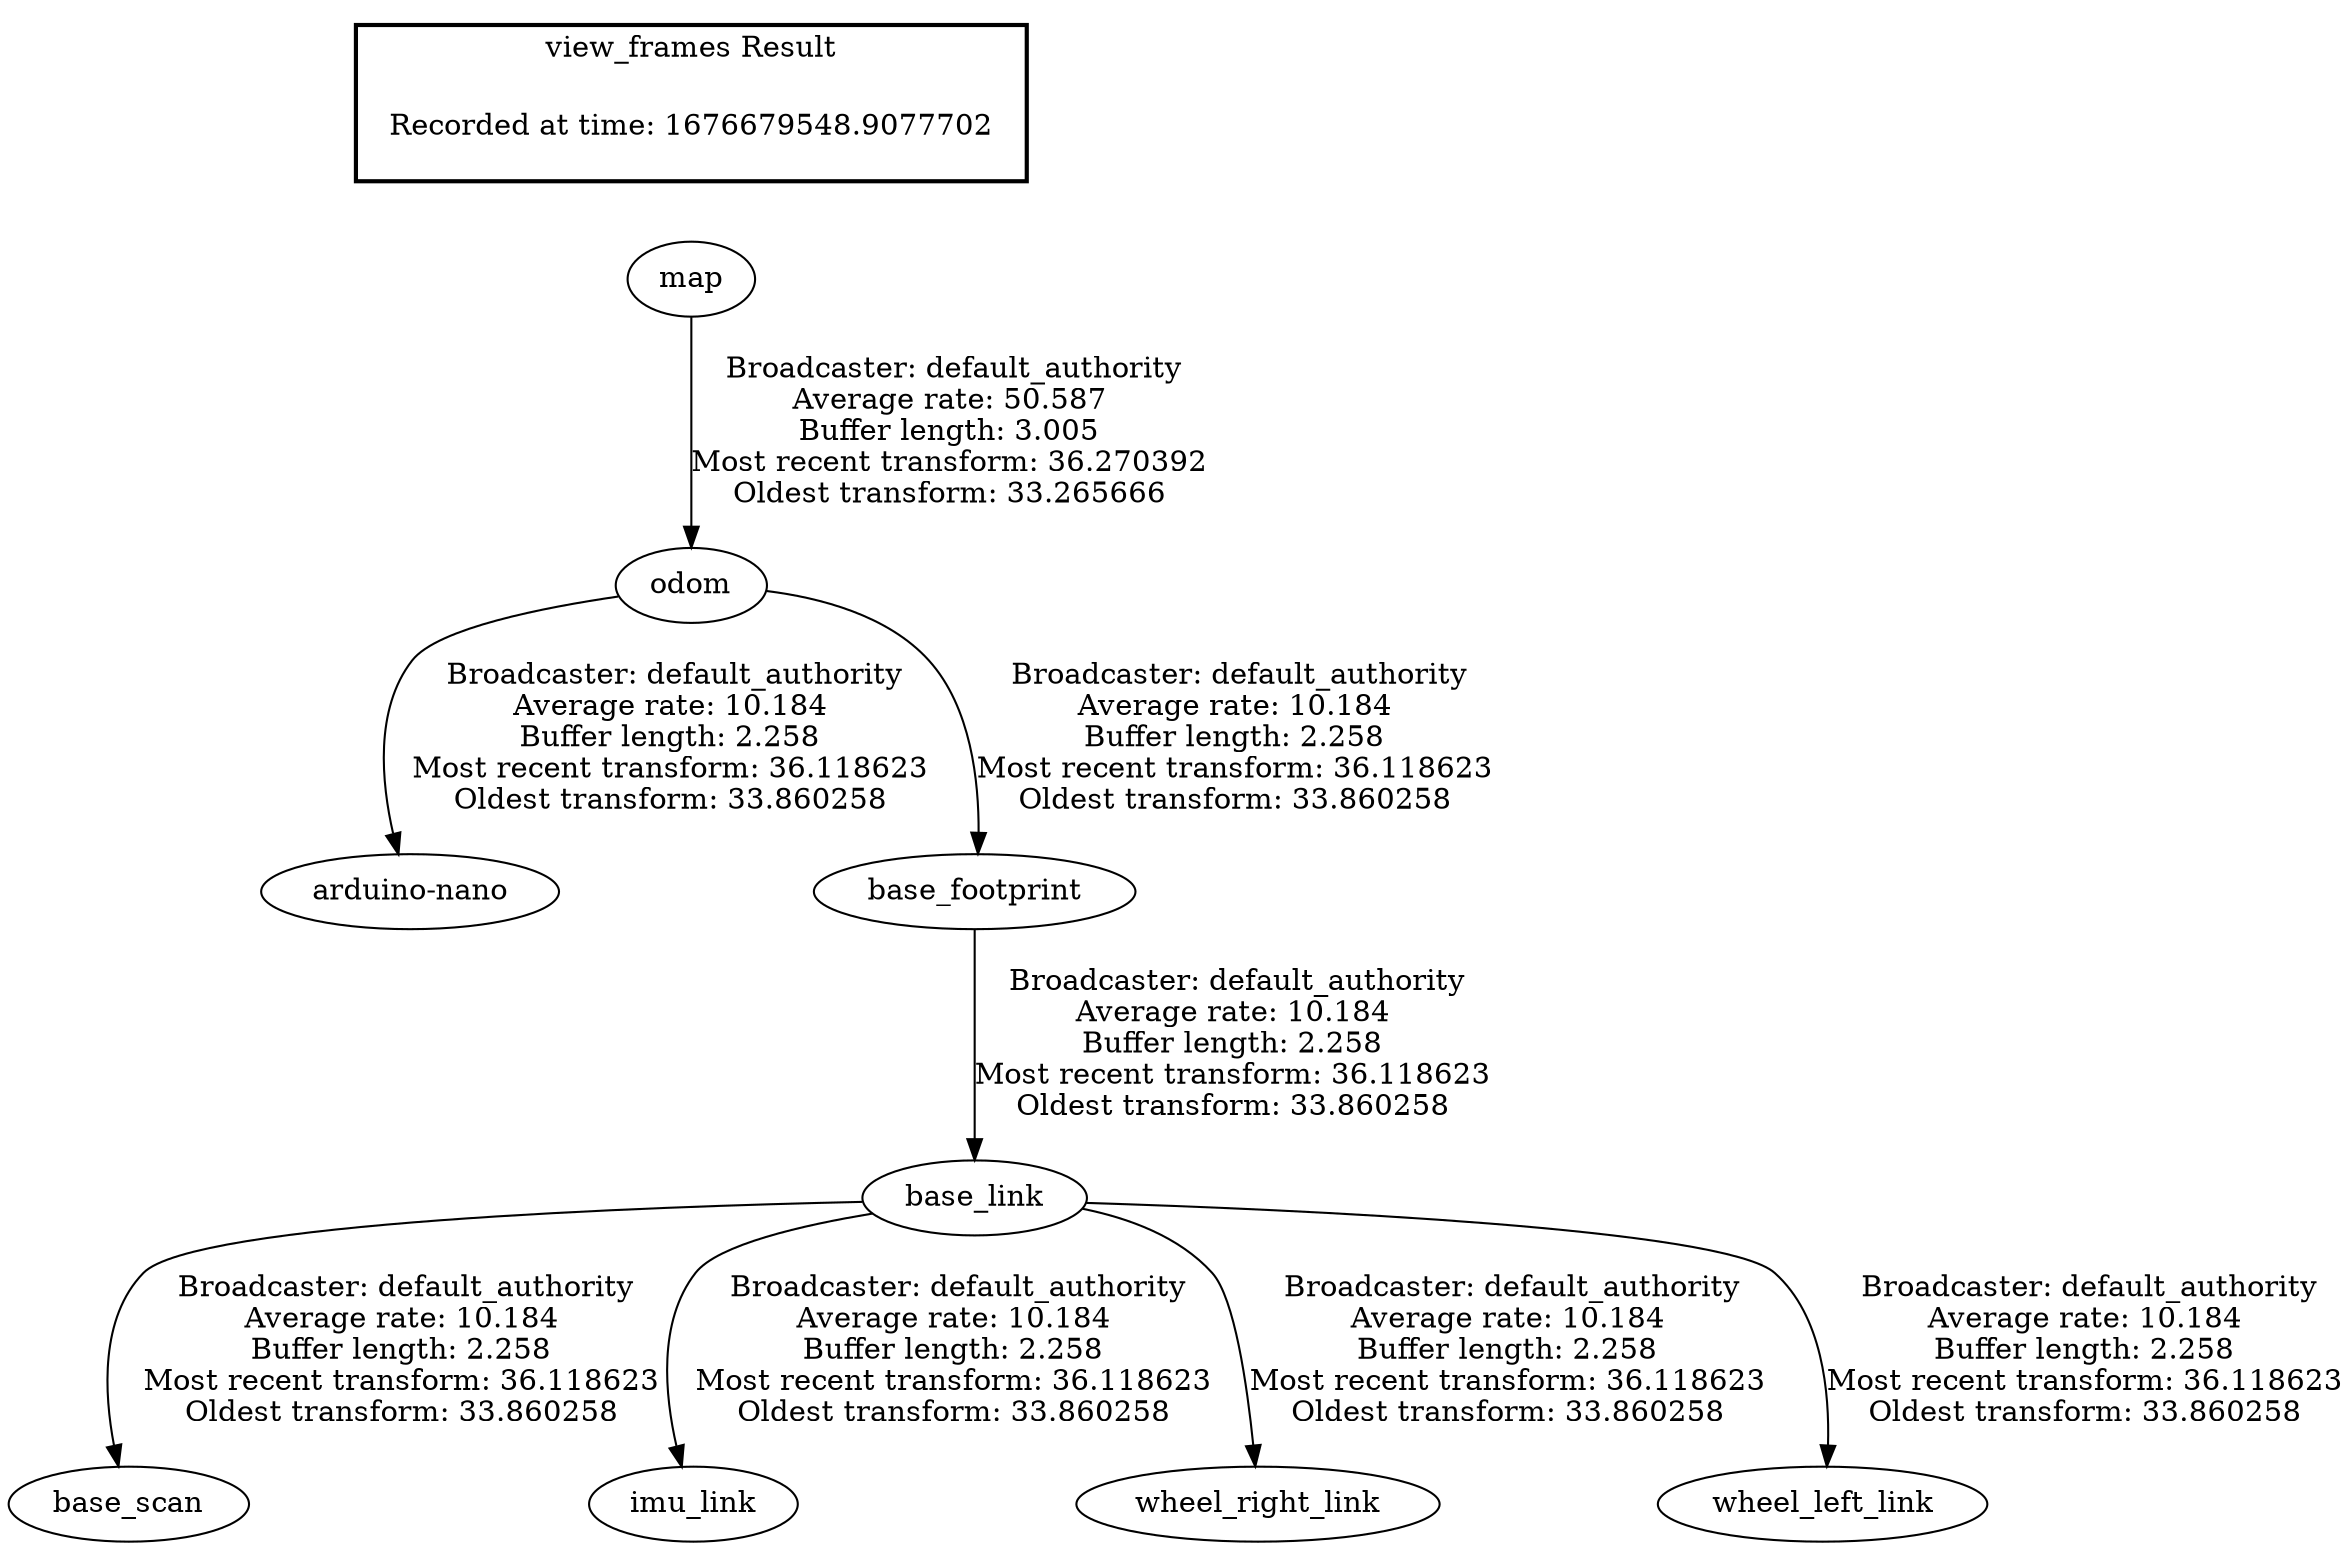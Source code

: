digraph G {
"map" -> "odom"[label=" Broadcaster: default_authority\nAverage rate: 50.587\nBuffer length: 3.005\nMost recent transform: 36.270392\nOldest transform: 33.265666\n"];
"odom" -> "arduino-nano"[label=" Broadcaster: default_authority\nAverage rate: 10.184\nBuffer length: 2.258\nMost recent transform: 36.118623\nOldest transform: 33.860258\n"];
"odom" -> "base_footprint"[label=" Broadcaster: default_authority\nAverage rate: 10.184\nBuffer length: 2.258\nMost recent transform: 36.118623\nOldest transform: 33.860258\n"];
"base_footprint" -> "base_link"[label=" Broadcaster: default_authority\nAverage rate: 10.184\nBuffer length: 2.258\nMost recent transform: 36.118623\nOldest transform: 33.860258\n"];
"base_link" -> "base_scan"[label=" Broadcaster: default_authority\nAverage rate: 10.184\nBuffer length: 2.258\nMost recent transform: 36.118623\nOldest transform: 33.860258\n"];
"base_link" -> "imu_link"[label=" Broadcaster: default_authority\nAverage rate: 10.184\nBuffer length: 2.258\nMost recent transform: 36.118623\nOldest transform: 33.860258\n"];
"base_link" -> "wheel_right_link"[label=" Broadcaster: default_authority\nAverage rate: 10.184\nBuffer length: 2.258\nMost recent transform: 36.118623\nOldest transform: 33.860258\n"];
"base_link" -> "wheel_left_link"[label=" Broadcaster: default_authority\nAverage rate: 10.184\nBuffer length: 2.258\nMost recent transform: 36.118623\nOldest transform: 33.860258\n"];
edge [style=invis];
 subgraph cluster_legend { style=bold; color=black; label ="view_frames Result";
"Recorded at time: 1676679548.9077702"[ shape=plaintext ] ;
}->"map";
}